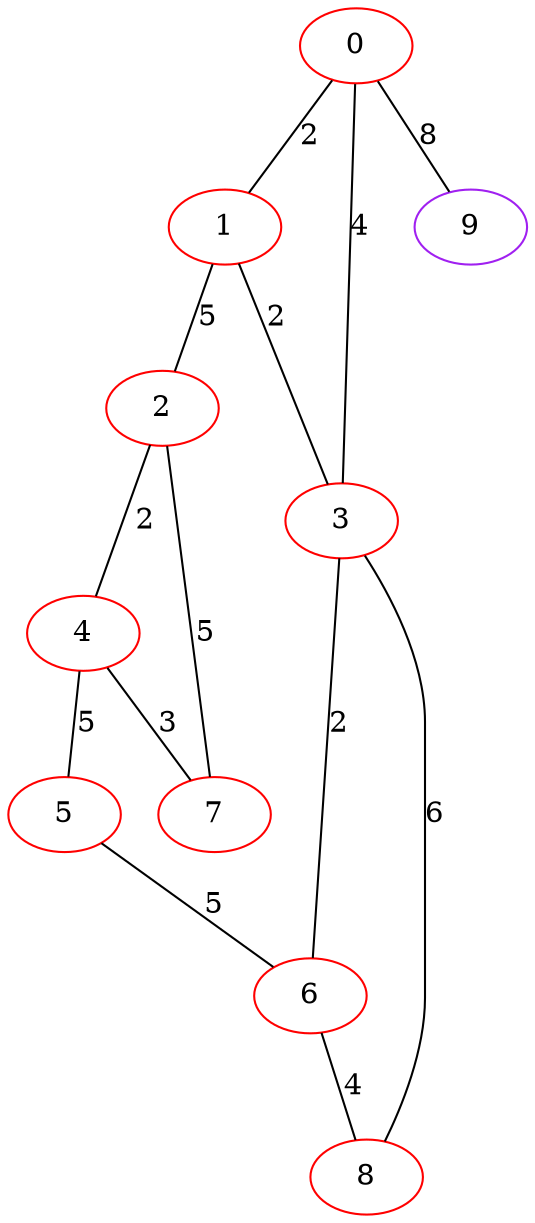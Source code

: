 graph "" {
0 [color=red, weight=1];
1 [color=red, weight=1];
2 [color=red, weight=1];
3 [color=red, weight=1];
4 [color=red, weight=1];
5 [color=red, weight=1];
6 [color=red, weight=1];
7 [color=red, weight=1];
8 [color=red, weight=1];
9 [color=purple, weight=4];
0 -- 1  [key=0, label=2];
0 -- 3  [key=0, label=4];
0 -- 9  [key=0, label=8];
1 -- 2  [key=0, label=5];
1 -- 3  [key=0, label=2];
2 -- 4  [key=0, label=2];
2 -- 7  [key=0, label=5];
3 -- 6  [key=0, label=2];
3 -- 8  [key=0, label=6];
4 -- 5  [key=0, label=5];
4 -- 7  [key=0, label=3];
5 -- 6  [key=0, label=5];
6 -- 8  [key=0, label=4];
}
